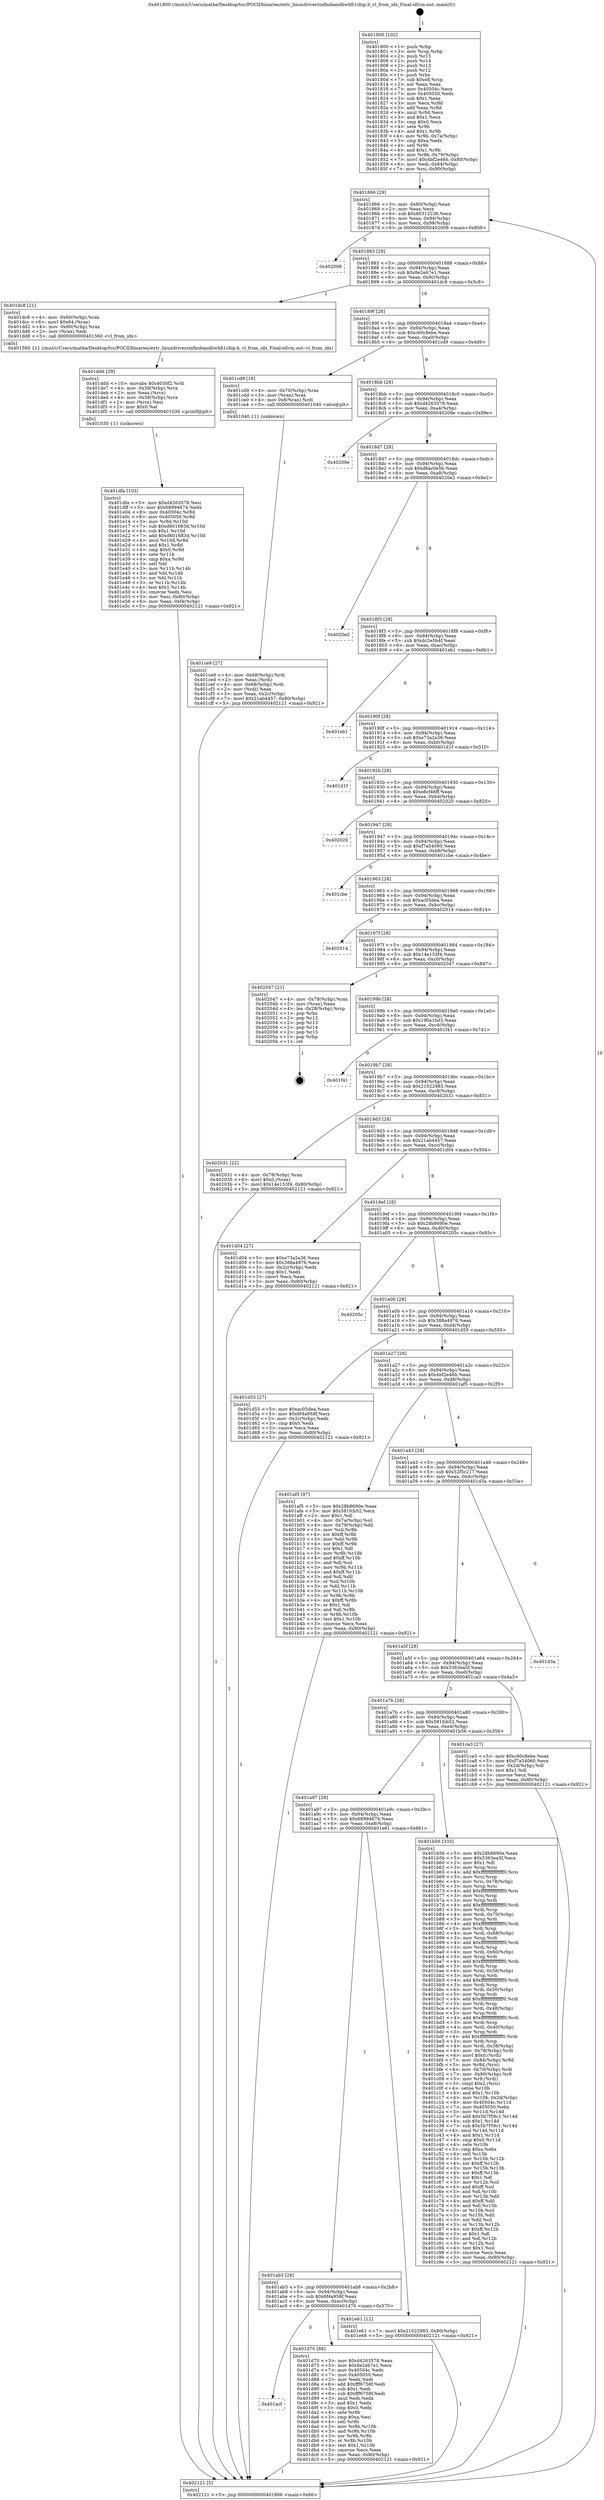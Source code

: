 digraph "0x401800" {
  label = "0x401800 (/mnt/c/Users/mathe/Desktop/tcc/POCII/binaries/extr_linuxdriversinfinibandhwhfi1chip.h_vl_from_idx_Final-ollvm.out::main(0))"
  labelloc = "t"
  node[shape=record]

  Entry [label="",width=0.3,height=0.3,shape=circle,fillcolor=black,style=filled]
  "0x401866" [label="{
     0x401866 [29]\l
     | [instrs]\l
     &nbsp;&nbsp;0x401866 \<+3\>: mov -0x80(%rbp),%eax\l
     &nbsp;&nbsp;0x401869 \<+2\>: mov %eax,%ecx\l
     &nbsp;&nbsp;0x40186b \<+6\>: sub $0x80312236,%ecx\l
     &nbsp;&nbsp;0x401871 \<+6\>: mov %eax,-0x94(%rbp)\l
     &nbsp;&nbsp;0x401877 \<+6\>: mov %ecx,-0x98(%rbp)\l
     &nbsp;&nbsp;0x40187d \<+6\>: je 0000000000402008 \<main+0x808\>\l
  }"]
  "0x402008" [label="{
     0x402008\l
  }", style=dashed]
  "0x401883" [label="{
     0x401883 [28]\l
     | [instrs]\l
     &nbsp;&nbsp;0x401883 \<+5\>: jmp 0000000000401888 \<main+0x88\>\l
     &nbsp;&nbsp;0x401888 \<+6\>: mov -0x94(%rbp),%eax\l
     &nbsp;&nbsp;0x40188e \<+5\>: sub $0x8e2eb7e1,%eax\l
     &nbsp;&nbsp;0x401893 \<+6\>: mov %eax,-0x9c(%rbp)\l
     &nbsp;&nbsp;0x401899 \<+6\>: je 0000000000401dc8 \<main+0x5c8\>\l
  }"]
  Exit [label="",width=0.3,height=0.3,shape=circle,fillcolor=black,style=filled,peripheries=2]
  "0x401dc8" [label="{
     0x401dc8 [21]\l
     | [instrs]\l
     &nbsp;&nbsp;0x401dc8 \<+4\>: mov -0x60(%rbp),%rax\l
     &nbsp;&nbsp;0x401dcc \<+6\>: movl $0x64,(%rax)\l
     &nbsp;&nbsp;0x401dd2 \<+4\>: mov -0x60(%rbp),%rax\l
     &nbsp;&nbsp;0x401dd6 \<+2\>: mov (%rax),%edi\l
     &nbsp;&nbsp;0x401dd8 \<+5\>: call 0000000000401560 \<vl_from_idx\>\l
     | [calls]\l
     &nbsp;&nbsp;0x401560 \{1\} (/mnt/c/Users/mathe/Desktop/tcc/POCII/binaries/extr_linuxdriversinfinibandhwhfi1chip.h_vl_from_idx_Final-ollvm.out::vl_from_idx)\l
  }"]
  "0x40189f" [label="{
     0x40189f [28]\l
     | [instrs]\l
     &nbsp;&nbsp;0x40189f \<+5\>: jmp 00000000004018a4 \<main+0xa4\>\l
     &nbsp;&nbsp;0x4018a4 \<+6\>: mov -0x94(%rbp),%eax\l
     &nbsp;&nbsp;0x4018aa \<+5\>: sub $0xc60c8ebe,%eax\l
     &nbsp;&nbsp;0x4018af \<+6\>: mov %eax,-0xa0(%rbp)\l
     &nbsp;&nbsp;0x4018b5 \<+6\>: je 0000000000401cd9 \<main+0x4d9\>\l
  }"]
  "0x401dfa" [label="{
     0x401dfa [103]\l
     | [instrs]\l
     &nbsp;&nbsp;0x401dfa \<+5\>: mov $0xd4263578,%esi\l
     &nbsp;&nbsp;0x401dff \<+5\>: mov $0x68994674,%edx\l
     &nbsp;&nbsp;0x401e04 \<+8\>: mov 0x40504c,%r8d\l
     &nbsp;&nbsp;0x401e0c \<+8\>: mov 0x405050,%r9d\l
     &nbsp;&nbsp;0x401e14 \<+3\>: mov %r8d,%r10d\l
     &nbsp;&nbsp;0x401e17 \<+7\>: sub $0xd601683d,%r10d\l
     &nbsp;&nbsp;0x401e1e \<+4\>: sub $0x1,%r10d\l
     &nbsp;&nbsp;0x401e22 \<+7\>: add $0xd601683d,%r10d\l
     &nbsp;&nbsp;0x401e29 \<+4\>: imul %r10d,%r8d\l
     &nbsp;&nbsp;0x401e2d \<+4\>: and $0x1,%r8d\l
     &nbsp;&nbsp;0x401e31 \<+4\>: cmp $0x0,%r8d\l
     &nbsp;&nbsp;0x401e35 \<+4\>: sete %r11b\l
     &nbsp;&nbsp;0x401e39 \<+4\>: cmp $0xa,%r9d\l
     &nbsp;&nbsp;0x401e3d \<+3\>: setl %bl\l
     &nbsp;&nbsp;0x401e40 \<+3\>: mov %r11b,%r14b\l
     &nbsp;&nbsp;0x401e43 \<+3\>: and %bl,%r14b\l
     &nbsp;&nbsp;0x401e46 \<+3\>: xor %bl,%r11b\l
     &nbsp;&nbsp;0x401e49 \<+3\>: or %r11b,%r14b\l
     &nbsp;&nbsp;0x401e4c \<+4\>: test $0x1,%r14b\l
     &nbsp;&nbsp;0x401e50 \<+3\>: cmovne %edx,%esi\l
     &nbsp;&nbsp;0x401e53 \<+3\>: mov %esi,-0x80(%rbp)\l
     &nbsp;&nbsp;0x401e56 \<+6\>: mov %eax,-0xf4(%rbp)\l
     &nbsp;&nbsp;0x401e5c \<+5\>: jmp 0000000000402121 \<main+0x921\>\l
  }"]
  "0x401cd9" [label="{
     0x401cd9 [16]\l
     | [instrs]\l
     &nbsp;&nbsp;0x401cd9 \<+4\>: mov -0x70(%rbp),%rax\l
     &nbsp;&nbsp;0x401cdd \<+3\>: mov (%rax),%rax\l
     &nbsp;&nbsp;0x401ce0 \<+4\>: mov 0x8(%rax),%rdi\l
     &nbsp;&nbsp;0x401ce4 \<+5\>: call 0000000000401040 \<atoi@plt\>\l
     | [calls]\l
     &nbsp;&nbsp;0x401040 \{1\} (unknown)\l
  }"]
  "0x4018bb" [label="{
     0x4018bb [28]\l
     | [instrs]\l
     &nbsp;&nbsp;0x4018bb \<+5\>: jmp 00000000004018c0 \<main+0xc0\>\l
     &nbsp;&nbsp;0x4018c0 \<+6\>: mov -0x94(%rbp),%eax\l
     &nbsp;&nbsp;0x4018c6 \<+5\>: sub $0xd4263578,%eax\l
     &nbsp;&nbsp;0x4018cb \<+6\>: mov %eax,-0xa4(%rbp)\l
     &nbsp;&nbsp;0x4018d1 \<+6\>: je 000000000040209e \<main+0x89e\>\l
  }"]
  "0x401ddd" [label="{
     0x401ddd [29]\l
     | [instrs]\l
     &nbsp;&nbsp;0x401ddd \<+10\>: movabs $0x4030f2,%rdi\l
     &nbsp;&nbsp;0x401de7 \<+4\>: mov -0x58(%rbp),%rcx\l
     &nbsp;&nbsp;0x401deb \<+2\>: mov %eax,(%rcx)\l
     &nbsp;&nbsp;0x401ded \<+4\>: mov -0x58(%rbp),%rcx\l
     &nbsp;&nbsp;0x401df1 \<+2\>: mov (%rcx),%esi\l
     &nbsp;&nbsp;0x401df3 \<+2\>: mov $0x0,%al\l
     &nbsp;&nbsp;0x401df5 \<+5\>: call 0000000000401030 \<printf@plt\>\l
     | [calls]\l
     &nbsp;&nbsp;0x401030 \{1\} (unknown)\l
  }"]
  "0x40209e" [label="{
     0x40209e\l
  }", style=dashed]
  "0x4018d7" [label="{
     0x4018d7 [28]\l
     | [instrs]\l
     &nbsp;&nbsp;0x4018d7 \<+5\>: jmp 00000000004018dc \<main+0xdc\>\l
     &nbsp;&nbsp;0x4018dc \<+6\>: mov -0x94(%rbp),%eax\l
     &nbsp;&nbsp;0x4018e2 \<+5\>: sub $0xd6ac0e5b,%eax\l
     &nbsp;&nbsp;0x4018e7 \<+6\>: mov %eax,-0xa8(%rbp)\l
     &nbsp;&nbsp;0x4018ed \<+6\>: je 00000000004020e2 \<main+0x8e2\>\l
  }"]
  "0x401acf" [label="{
     0x401acf\l
  }", style=dashed]
  "0x4020e2" [label="{
     0x4020e2\l
  }", style=dashed]
  "0x4018f3" [label="{
     0x4018f3 [28]\l
     | [instrs]\l
     &nbsp;&nbsp;0x4018f3 \<+5\>: jmp 00000000004018f8 \<main+0xf8\>\l
     &nbsp;&nbsp;0x4018f8 \<+6\>: mov -0x94(%rbp),%eax\l
     &nbsp;&nbsp;0x4018fe \<+5\>: sub $0xdc2e5b4f,%eax\l
     &nbsp;&nbsp;0x401903 \<+6\>: mov %eax,-0xac(%rbp)\l
     &nbsp;&nbsp;0x401909 \<+6\>: je 0000000000401eb1 \<main+0x6b1\>\l
  }"]
  "0x401d70" [label="{
     0x401d70 [88]\l
     | [instrs]\l
     &nbsp;&nbsp;0x401d70 \<+5\>: mov $0xd4263578,%eax\l
     &nbsp;&nbsp;0x401d75 \<+5\>: mov $0x8e2eb7e1,%ecx\l
     &nbsp;&nbsp;0x401d7a \<+7\>: mov 0x40504c,%edx\l
     &nbsp;&nbsp;0x401d81 \<+7\>: mov 0x405050,%esi\l
     &nbsp;&nbsp;0x401d88 \<+2\>: mov %edx,%edi\l
     &nbsp;&nbsp;0x401d8a \<+6\>: add $0xfff6758f,%edi\l
     &nbsp;&nbsp;0x401d90 \<+3\>: sub $0x1,%edi\l
     &nbsp;&nbsp;0x401d93 \<+6\>: sub $0xfff6758f,%edi\l
     &nbsp;&nbsp;0x401d99 \<+3\>: imul %edi,%edx\l
     &nbsp;&nbsp;0x401d9c \<+3\>: and $0x1,%edx\l
     &nbsp;&nbsp;0x401d9f \<+3\>: cmp $0x0,%edx\l
     &nbsp;&nbsp;0x401da2 \<+4\>: sete %r8b\l
     &nbsp;&nbsp;0x401da6 \<+3\>: cmp $0xa,%esi\l
     &nbsp;&nbsp;0x401da9 \<+4\>: setl %r9b\l
     &nbsp;&nbsp;0x401dad \<+3\>: mov %r8b,%r10b\l
     &nbsp;&nbsp;0x401db0 \<+3\>: and %r9b,%r10b\l
     &nbsp;&nbsp;0x401db3 \<+3\>: xor %r9b,%r8b\l
     &nbsp;&nbsp;0x401db6 \<+3\>: or %r8b,%r10b\l
     &nbsp;&nbsp;0x401db9 \<+4\>: test $0x1,%r10b\l
     &nbsp;&nbsp;0x401dbd \<+3\>: cmovne %ecx,%eax\l
     &nbsp;&nbsp;0x401dc0 \<+3\>: mov %eax,-0x80(%rbp)\l
     &nbsp;&nbsp;0x401dc3 \<+5\>: jmp 0000000000402121 \<main+0x921\>\l
  }"]
  "0x401eb1" [label="{
     0x401eb1\l
  }", style=dashed]
  "0x40190f" [label="{
     0x40190f [28]\l
     | [instrs]\l
     &nbsp;&nbsp;0x40190f \<+5\>: jmp 0000000000401914 \<main+0x114\>\l
     &nbsp;&nbsp;0x401914 \<+6\>: mov -0x94(%rbp),%eax\l
     &nbsp;&nbsp;0x40191a \<+5\>: sub $0xe73a2a36,%eax\l
     &nbsp;&nbsp;0x40191f \<+6\>: mov %eax,-0xb0(%rbp)\l
     &nbsp;&nbsp;0x401925 \<+6\>: je 0000000000401d1f \<main+0x51f\>\l
  }"]
  "0x401ab3" [label="{
     0x401ab3 [28]\l
     | [instrs]\l
     &nbsp;&nbsp;0x401ab3 \<+5\>: jmp 0000000000401ab8 \<main+0x2b8\>\l
     &nbsp;&nbsp;0x401ab8 \<+6\>: mov -0x94(%rbp),%eax\l
     &nbsp;&nbsp;0x401abe \<+5\>: sub $0x6f4a958f,%eax\l
     &nbsp;&nbsp;0x401ac3 \<+6\>: mov %eax,-0xec(%rbp)\l
     &nbsp;&nbsp;0x401ac9 \<+6\>: je 0000000000401d70 \<main+0x570\>\l
  }"]
  "0x401d1f" [label="{
     0x401d1f\l
  }", style=dashed]
  "0x40192b" [label="{
     0x40192b [28]\l
     | [instrs]\l
     &nbsp;&nbsp;0x40192b \<+5\>: jmp 0000000000401930 \<main+0x130\>\l
     &nbsp;&nbsp;0x401930 \<+6\>: mov -0x94(%rbp),%eax\l
     &nbsp;&nbsp;0x401936 \<+5\>: sub $0xe8cf46ff,%eax\l
     &nbsp;&nbsp;0x40193b \<+6\>: mov %eax,-0xb4(%rbp)\l
     &nbsp;&nbsp;0x401941 \<+6\>: je 0000000000402020 \<main+0x820\>\l
  }"]
  "0x401e61" [label="{
     0x401e61 [12]\l
     | [instrs]\l
     &nbsp;&nbsp;0x401e61 \<+7\>: movl $0x21022983,-0x80(%rbp)\l
     &nbsp;&nbsp;0x401e68 \<+5\>: jmp 0000000000402121 \<main+0x921\>\l
  }"]
  "0x402020" [label="{
     0x402020\l
  }", style=dashed]
  "0x401947" [label="{
     0x401947 [28]\l
     | [instrs]\l
     &nbsp;&nbsp;0x401947 \<+5\>: jmp 000000000040194c \<main+0x14c\>\l
     &nbsp;&nbsp;0x40194c \<+6\>: mov -0x94(%rbp),%eax\l
     &nbsp;&nbsp;0x401952 \<+5\>: sub $0xf7a54060,%eax\l
     &nbsp;&nbsp;0x401957 \<+6\>: mov %eax,-0xb8(%rbp)\l
     &nbsp;&nbsp;0x40195d \<+6\>: je 0000000000401cbe \<main+0x4be\>\l
  }"]
  "0x401ce9" [label="{
     0x401ce9 [27]\l
     | [instrs]\l
     &nbsp;&nbsp;0x401ce9 \<+4\>: mov -0x68(%rbp),%rdi\l
     &nbsp;&nbsp;0x401ced \<+2\>: mov %eax,(%rdi)\l
     &nbsp;&nbsp;0x401cef \<+4\>: mov -0x68(%rbp),%rdi\l
     &nbsp;&nbsp;0x401cf3 \<+2\>: mov (%rdi),%eax\l
     &nbsp;&nbsp;0x401cf5 \<+3\>: mov %eax,-0x2c(%rbp)\l
     &nbsp;&nbsp;0x401cf8 \<+7\>: movl $0x21ab4457,-0x80(%rbp)\l
     &nbsp;&nbsp;0x401cff \<+5\>: jmp 0000000000402121 \<main+0x921\>\l
  }"]
  "0x401cbe" [label="{
     0x401cbe\l
  }", style=dashed]
  "0x401963" [label="{
     0x401963 [28]\l
     | [instrs]\l
     &nbsp;&nbsp;0x401963 \<+5\>: jmp 0000000000401968 \<main+0x168\>\l
     &nbsp;&nbsp;0x401968 \<+6\>: mov -0x94(%rbp),%eax\l
     &nbsp;&nbsp;0x40196e \<+5\>: sub $0xac05dea,%eax\l
     &nbsp;&nbsp;0x401973 \<+6\>: mov %eax,-0xbc(%rbp)\l
     &nbsp;&nbsp;0x401979 \<+6\>: je 0000000000402014 \<main+0x814\>\l
  }"]
  "0x401a97" [label="{
     0x401a97 [28]\l
     | [instrs]\l
     &nbsp;&nbsp;0x401a97 \<+5\>: jmp 0000000000401a9c \<main+0x29c\>\l
     &nbsp;&nbsp;0x401a9c \<+6\>: mov -0x94(%rbp),%eax\l
     &nbsp;&nbsp;0x401aa2 \<+5\>: sub $0x68994674,%eax\l
     &nbsp;&nbsp;0x401aa7 \<+6\>: mov %eax,-0xe8(%rbp)\l
     &nbsp;&nbsp;0x401aad \<+6\>: je 0000000000401e61 \<main+0x661\>\l
  }"]
  "0x402014" [label="{
     0x402014\l
  }", style=dashed]
  "0x40197f" [label="{
     0x40197f [28]\l
     | [instrs]\l
     &nbsp;&nbsp;0x40197f \<+5\>: jmp 0000000000401984 \<main+0x184\>\l
     &nbsp;&nbsp;0x401984 \<+6\>: mov -0x94(%rbp),%eax\l
     &nbsp;&nbsp;0x40198a \<+5\>: sub $0x14e153f4,%eax\l
     &nbsp;&nbsp;0x40198f \<+6\>: mov %eax,-0xc0(%rbp)\l
     &nbsp;&nbsp;0x401995 \<+6\>: je 0000000000402047 \<main+0x847\>\l
  }"]
  "0x401b56" [label="{
     0x401b56 [333]\l
     | [instrs]\l
     &nbsp;&nbsp;0x401b56 \<+5\>: mov $0x28b8690e,%eax\l
     &nbsp;&nbsp;0x401b5b \<+5\>: mov $0x5363ea5f,%ecx\l
     &nbsp;&nbsp;0x401b60 \<+2\>: mov $0x1,%dl\l
     &nbsp;&nbsp;0x401b62 \<+3\>: mov %rsp,%rsi\l
     &nbsp;&nbsp;0x401b65 \<+4\>: add $0xfffffffffffffff0,%rsi\l
     &nbsp;&nbsp;0x401b69 \<+3\>: mov %rsi,%rsp\l
     &nbsp;&nbsp;0x401b6c \<+4\>: mov %rsi,-0x78(%rbp)\l
     &nbsp;&nbsp;0x401b70 \<+3\>: mov %rsp,%rsi\l
     &nbsp;&nbsp;0x401b73 \<+4\>: add $0xfffffffffffffff0,%rsi\l
     &nbsp;&nbsp;0x401b77 \<+3\>: mov %rsi,%rsp\l
     &nbsp;&nbsp;0x401b7a \<+3\>: mov %rsp,%rdi\l
     &nbsp;&nbsp;0x401b7d \<+4\>: add $0xfffffffffffffff0,%rdi\l
     &nbsp;&nbsp;0x401b81 \<+3\>: mov %rdi,%rsp\l
     &nbsp;&nbsp;0x401b84 \<+4\>: mov %rdi,-0x70(%rbp)\l
     &nbsp;&nbsp;0x401b88 \<+3\>: mov %rsp,%rdi\l
     &nbsp;&nbsp;0x401b8b \<+4\>: add $0xfffffffffffffff0,%rdi\l
     &nbsp;&nbsp;0x401b8f \<+3\>: mov %rdi,%rsp\l
     &nbsp;&nbsp;0x401b92 \<+4\>: mov %rdi,-0x68(%rbp)\l
     &nbsp;&nbsp;0x401b96 \<+3\>: mov %rsp,%rdi\l
     &nbsp;&nbsp;0x401b99 \<+4\>: add $0xfffffffffffffff0,%rdi\l
     &nbsp;&nbsp;0x401b9d \<+3\>: mov %rdi,%rsp\l
     &nbsp;&nbsp;0x401ba0 \<+4\>: mov %rdi,-0x60(%rbp)\l
     &nbsp;&nbsp;0x401ba4 \<+3\>: mov %rsp,%rdi\l
     &nbsp;&nbsp;0x401ba7 \<+4\>: add $0xfffffffffffffff0,%rdi\l
     &nbsp;&nbsp;0x401bab \<+3\>: mov %rdi,%rsp\l
     &nbsp;&nbsp;0x401bae \<+4\>: mov %rdi,-0x58(%rbp)\l
     &nbsp;&nbsp;0x401bb2 \<+3\>: mov %rsp,%rdi\l
     &nbsp;&nbsp;0x401bb5 \<+4\>: add $0xfffffffffffffff0,%rdi\l
     &nbsp;&nbsp;0x401bb9 \<+3\>: mov %rdi,%rsp\l
     &nbsp;&nbsp;0x401bbc \<+4\>: mov %rdi,-0x50(%rbp)\l
     &nbsp;&nbsp;0x401bc0 \<+3\>: mov %rsp,%rdi\l
     &nbsp;&nbsp;0x401bc3 \<+4\>: add $0xfffffffffffffff0,%rdi\l
     &nbsp;&nbsp;0x401bc7 \<+3\>: mov %rdi,%rsp\l
     &nbsp;&nbsp;0x401bca \<+4\>: mov %rdi,-0x48(%rbp)\l
     &nbsp;&nbsp;0x401bce \<+3\>: mov %rsp,%rdi\l
     &nbsp;&nbsp;0x401bd1 \<+4\>: add $0xfffffffffffffff0,%rdi\l
     &nbsp;&nbsp;0x401bd5 \<+3\>: mov %rdi,%rsp\l
     &nbsp;&nbsp;0x401bd8 \<+4\>: mov %rdi,-0x40(%rbp)\l
     &nbsp;&nbsp;0x401bdc \<+3\>: mov %rsp,%rdi\l
     &nbsp;&nbsp;0x401bdf \<+4\>: add $0xfffffffffffffff0,%rdi\l
     &nbsp;&nbsp;0x401be3 \<+3\>: mov %rdi,%rsp\l
     &nbsp;&nbsp;0x401be6 \<+4\>: mov %rdi,-0x38(%rbp)\l
     &nbsp;&nbsp;0x401bea \<+4\>: mov -0x78(%rbp),%rdi\l
     &nbsp;&nbsp;0x401bee \<+6\>: movl $0x0,(%rdi)\l
     &nbsp;&nbsp;0x401bf4 \<+7\>: mov -0x84(%rbp),%r8d\l
     &nbsp;&nbsp;0x401bfb \<+3\>: mov %r8d,(%rsi)\l
     &nbsp;&nbsp;0x401bfe \<+4\>: mov -0x70(%rbp),%rdi\l
     &nbsp;&nbsp;0x401c02 \<+7\>: mov -0x90(%rbp),%r9\l
     &nbsp;&nbsp;0x401c09 \<+3\>: mov %r9,(%rdi)\l
     &nbsp;&nbsp;0x401c0c \<+3\>: cmpl $0x2,(%rsi)\l
     &nbsp;&nbsp;0x401c0f \<+4\>: setne %r10b\l
     &nbsp;&nbsp;0x401c13 \<+4\>: and $0x1,%r10b\l
     &nbsp;&nbsp;0x401c17 \<+4\>: mov %r10b,-0x2d(%rbp)\l
     &nbsp;&nbsp;0x401c1b \<+8\>: mov 0x40504c,%r11d\l
     &nbsp;&nbsp;0x401c23 \<+7\>: mov 0x405050,%ebx\l
     &nbsp;&nbsp;0x401c2a \<+3\>: mov %r11d,%r14d\l
     &nbsp;&nbsp;0x401c2d \<+7\>: add $0x5b7f59c1,%r14d\l
     &nbsp;&nbsp;0x401c34 \<+4\>: sub $0x1,%r14d\l
     &nbsp;&nbsp;0x401c38 \<+7\>: sub $0x5b7f59c1,%r14d\l
     &nbsp;&nbsp;0x401c3f \<+4\>: imul %r14d,%r11d\l
     &nbsp;&nbsp;0x401c43 \<+4\>: and $0x1,%r11d\l
     &nbsp;&nbsp;0x401c47 \<+4\>: cmp $0x0,%r11d\l
     &nbsp;&nbsp;0x401c4b \<+4\>: sete %r10b\l
     &nbsp;&nbsp;0x401c4f \<+3\>: cmp $0xa,%ebx\l
     &nbsp;&nbsp;0x401c52 \<+4\>: setl %r15b\l
     &nbsp;&nbsp;0x401c56 \<+3\>: mov %r10b,%r12b\l
     &nbsp;&nbsp;0x401c59 \<+4\>: xor $0xff,%r12b\l
     &nbsp;&nbsp;0x401c5d \<+3\>: mov %r15b,%r13b\l
     &nbsp;&nbsp;0x401c60 \<+4\>: xor $0xff,%r13b\l
     &nbsp;&nbsp;0x401c64 \<+3\>: xor $0x1,%dl\l
     &nbsp;&nbsp;0x401c67 \<+3\>: mov %r12b,%sil\l
     &nbsp;&nbsp;0x401c6a \<+4\>: and $0xff,%sil\l
     &nbsp;&nbsp;0x401c6e \<+3\>: and %dl,%r10b\l
     &nbsp;&nbsp;0x401c71 \<+3\>: mov %r13b,%dil\l
     &nbsp;&nbsp;0x401c74 \<+4\>: and $0xff,%dil\l
     &nbsp;&nbsp;0x401c78 \<+3\>: and %dl,%r15b\l
     &nbsp;&nbsp;0x401c7b \<+3\>: or %r10b,%sil\l
     &nbsp;&nbsp;0x401c7e \<+3\>: or %r15b,%dil\l
     &nbsp;&nbsp;0x401c81 \<+3\>: xor %dil,%sil\l
     &nbsp;&nbsp;0x401c84 \<+3\>: or %r13b,%r12b\l
     &nbsp;&nbsp;0x401c87 \<+4\>: xor $0xff,%r12b\l
     &nbsp;&nbsp;0x401c8b \<+3\>: or $0x1,%dl\l
     &nbsp;&nbsp;0x401c8e \<+3\>: and %dl,%r12b\l
     &nbsp;&nbsp;0x401c91 \<+3\>: or %r12b,%sil\l
     &nbsp;&nbsp;0x401c94 \<+4\>: test $0x1,%sil\l
     &nbsp;&nbsp;0x401c98 \<+3\>: cmovne %ecx,%eax\l
     &nbsp;&nbsp;0x401c9b \<+3\>: mov %eax,-0x80(%rbp)\l
     &nbsp;&nbsp;0x401c9e \<+5\>: jmp 0000000000402121 \<main+0x921\>\l
  }"]
  "0x402047" [label="{
     0x402047 [21]\l
     | [instrs]\l
     &nbsp;&nbsp;0x402047 \<+4\>: mov -0x78(%rbp),%rax\l
     &nbsp;&nbsp;0x40204b \<+2\>: mov (%rax),%eax\l
     &nbsp;&nbsp;0x40204d \<+4\>: lea -0x28(%rbp),%rsp\l
     &nbsp;&nbsp;0x402051 \<+1\>: pop %rbx\l
     &nbsp;&nbsp;0x402052 \<+2\>: pop %r12\l
     &nbsp;&nbsp;0x402054 \<+2\>: pop %r13\l
     &nbsp;&nbsp;0x402056 \<+2\>: pop %r14\l
     &nbsp;&nbsp;0x402058 \<+2\>: pop %r15\l
     &nbsp;&nbsp;0x40205a \<+1\>: pop %rbp\l
     &nbsp;&nbsp;0x40205b \<+1\>: ret\l
  }"]
  "0x40199b" [label="{
     0x40199b [28]\l
     | [instrs]\l
     &nbsp;&nbsp;0x40199b \<+5\>: jmp 00000000004019a0 \<main+0x1a0\>\l
     &nbsp;&nbsp;0x4019a0 \<+6\>: mov -0x94(%rbp),%eax\l
     &nbsp;&nbsp;0x4019a6 \<+5\>: sub $0x190a1bd3,%eax\l
     &nbsp;&nbsp;0x4019ab \<+6\>: mov %eax,-0xc4(%rbp)\l
     &nbsp;&nbsp;0x4019b1 \<+6\>: je 0000000000401f41 \<main+0x741\>\l
  }"]
  "0x401a7b" [label="{
     0x401a7b [28]\l
     | [instrs]\l
     &nbsp;&nbsp;0x401a7b \<+5\>: jmp 0000000000401a80 \<main+0x280\>\l
     &nbsp;&nbsp;0x401a80 \<+6\>: mov -0x94(%rbp),%eax\l
     &nbsp;&nbsp;0x401a86 \<+5\>: sub $0x581fcb52,%eax\l
     &nbsp;&nbsp;0x401a8b \<+6\>: mov %eax,-0xe4(%rbp)\l
     &nbsp;&nbsp;0x401a91 \<+6\>: je 0000000000401b56 \<main+0x356\>\l
  }"]
  "0x401f41" [label="{
     0x401f41\l
  }", style=dashed]
  "0x4019b7" [label="{
     0x4019b7 [28]\l
     | [instrs]\l
     &nbsp;&nbsp;0x4019b7 \<+5\>: jmp 00000000004019bc \<main+0x1bc\>\l
     &nbsp;&nbsp;0x4019bc \<+6\>: mov -0x94(%rbp),%eax\l
     &nbsp;&nbsp;0x4019c2 \<+5\>: sub $0x21022983,%eax\l
     &nbsp;&nbsp;0x4019c7 \<+6\>: mov %eax,-0xc8(%rbp)\l
     &nbsp;&nbsp;0x4019cd \<+6\>: je 0000000000402031 \<main+0x831\>\l
  }"]
  "0x401ca3" [label="{
     0x401ca3 [27]\l
     | [instrs]\l
     &nbsp;&nbsp;0x401ca3 \<+5\>: mov $0xc60c8ebe,%eax\l
     &nbsp;&nbsp;0x401ca8 \<+5\>: mov $0xf7a54060,%ecx\l
     &nbsp;&nbsp;0x401cad \<+3\>: mov -0x2d(%rbp),%dl\l
     &nbsp;&nbsp;0x401cb0 \<+3\>: test $0x1,%dl\l
     &nbsp;&nbsp;0x401cb3 \<+3\>: cmovne %ecx,%eax\l
     &nbsp;&nbsp;0x401cb6 \<+3\>: mov %eax,-0x80(%rbp)\l
     &nbsp;&nbsp;0x401cb9 \<+5\>: jmp 0000000000402121 \<main+0x921\>\l
  }"]
  "0x402031" [label="{
     0x402031 [22]\l
     | [instrs]\l
     &nbsp;&nbsp;0x402031 \<+4\>: mov -0x78(%rbp),%rax\l
     &nbsp;&nbsp;0x402035 \<+6\>: movl $0x0,(%rax)\l
     &nbsp;&nbsp;0x40203b \<+7\>: movl $0x14e153f4,-0x80(%rbp)\l
     &nbsp;&nbsp;0x402042 \<+5\>: jmp 0000000000402121 \<main+0x921\>\l
  }"]
  "0x4019d3" [label="{
     0x4019d3 [28]\l
     | [instrs]\l
     &nbsp;&nbsp;0x4019d3 \<+5\>: jmp 00000000004019d8 \<main+0x1d8\>\l
     &nbsp;&nbsp;0x4019d8 \<+6\>: mov -0x94(%rbp),%eax\l
     &nbsp;&nbsp;0x4019de \<+5\>: sub $0x21ab4457,%eax\l
     &nbsp;&nbsp;0x4019e3 \<+6\>: mov %eax,-0xcc(%rbp)\l
     &nbsp;&nbsp;0x4019e9 \<+6\>: je 0000000000401d04 \<main+0x504\>\l
  }"]
  "0x401a5f" [label="{
     0x401a5f [28]\l
     | [instrs]\l
     &nbsp;&nbsp;0x401a5f \<+5\>: jmp 0000000000401a64 \<main+0x264\>\l
     &nbsp;&nbsp;0x401a64 \<+6\>: mov -0x94(%rbp),%eax\l
     &nbsp;&nbsp;0x401a6a \<+5\>: sub $0x5363ea5f,%eax\l
     &nbsp;&nbsp;0x401a6f \<+6\>: mov %eax,-0xe0(%rbp)\l
     &nbsp;&nbsp;0x401a75 \<+6\>: je 0000000000401ca3 \<main+0x4a3\>\l
  }"]
  "0x401d04" [label="{
     0x401d04 [27]\l
     | [instrs]\l
     &nbsp;&nbsp;0x401d04 \<+5\>: mov $0xe73a2a36,%eax\l
     &nbsp;&nbsp;0x401d09 \<+5\>: mov $0x388a4976,%ecx\l
     &nbsp;&nbsp;0x401d0e \<+3\>: mov -0x2c(%rbp),%edx\l
     &nbsp;&nbsp;0x401d11 \<+3\>: cmp $0x1,%edx\l
     &nbsp;&nbsp;0x401d14 \<+3\>: cmovl %ecx,%eax\l
     &nbsp;&nbsp;0x401d17 \<+3\>: mov %eax,-0x80(%rbp)\l
     &nbsp;&nbsp;0x401d1a \<+5\>: jmp 0000000000402121 \<main+0x921\>\l
  }"]
  "0x4019ef" [label="{
     0x4019ef [28]\l
     | [instrs]\l
     &nbsp;&nbsp;0x4019ef \<+5\>: jmp 00000000004019f4 \<main+0x1f4\>\l
     &nbsp;&nbsp;0x4019f4 \<+6\>: mov -0x94(%rbp),%eax\l
     &nbsp;&nbsp;0x4019fa \<+5\>: sub $0x28b8690e,%eax\l
     &nbsp;&nbsp;0x4019ff \<+6\>: mov %eax,-0xd0(%rbp)\l
     &nbsp;&nbsp;0x401a05 \<+6\>: je 000000000040205c \<main+0x85c\>\l
  }"]
  "0x401d3a" [label="{
     0x401d3a\l
  }", style=dashed]
  "0x40205c" [label="{
     0x40205c\l
  }", style=dashed]
  "0x401a0b" [label="{
     0x401a0b [28]\l
     | [instrs]\l
     &nbsp;&nbsp;0x401a0b \<+5\>: jmp 0000000000401a10 \<main+0x210\>\l
     &nbsp;&nbsp;0x401a10 \<+6\>: mov -0x94(%rbp),%eax\l
     &nbsp;&nbsp;0x401a16 \<+5\>: sub $0x388a4976,%eax\l
     &nbsp;&nbsp;0x401a1b \<+6\>: mov %eax,-0xd4(%rbp)\l
     &nbsp;&nbsp;0x401a21 \<+6\>: je 0000000000401d55 \<main+0x555\>\l
  }"]
  "0x401800" [label="{
     0x401800 [102]\l
     | [instrs]\l
     &nbsp;&nbsp;0x401800 \<+1\>: push %rbp\l
     &nbsp;&nbsp;0x401801 \<+3\>: mov %rsp,%rbp\l
     &nbsp;&nbsp;0x401804 \<+2\>: push %r15\l
     &nbsp;&nbsp;0x401806 \<+2\>: push %r14\l
     &nbsp;&nbsp;0x401808 \<+2\>: push %r13\l
     &nbsp;&nbsp;0x40180a \<+2\>: push %r12\l
     &nbsp;&nbsp;0x40180c \<+1\>: push %rbx\l
     &nbsp;&nbsp;0x40180d \<+7\>: sub $0xe8,%rsp\l
     &nbsp;&nbsp;0x401814 \<+2\>: xor %eax,%eax\l
     &nbsp;&nbsp;0x401816 \<+7\>: mov 0x40504c,%ecx\l
     &nbsp;&nbsp;0x40181d \<+7\>: mov 0x405050,%edx\l
     &nbsp;&nbsp;0x401824 \<+3\>: sub $0x1,%eax\l
     &nbsp;&nbsp;0x401827 \<+3\>: mov %ecx,%r8d\l
     &nbsp;&nbsp;0x40182a \<+3\>: add %eax,%r8d\l
     &nbsp;&nbsp;0x40182d \<+4\>: imul %r8d,%ecx\l
     &nbsp;&nbsp;0x401831 \<+3\>: and $0x1,%ecx\l
     &nbsp;&nbsp;0x401834 \<+3\>: cmp $0x0,%ecx\l
     &nbsp;&nbsp;0x401837 \<+4\>: sete %r9b\l
     &nbsp;&nbsp;0x40183b \<+4\>: and $0x1,%r9b\l
     &nbsp;&nbsp;0x40183f \<+4\>: mov %r9b,-0x7a(%rbp)\l
     &nbsp;&nbsp;0x401843 \<+3\>: cmp $0xa,%edx\l
     &nbsp;&nbsp;0x401846 \<+4\>: setl %r9b\l
     &nbsp;&nbsp;0x40184a \<+4\>: and $0x1,%r9b\l
     &nbsp;&nbsp;0x40184e \<+4\>: mov %r9b,-0x79(%rbp)\l
     &nbsp;&nbsp;0x401852 \<+7\>: movl $0x4bf2e46b,-0x80(%rbp)\l
     &nbsp;&nbsp;0x401859 \<+6\>: mov %edi,-0x84(%rbp)\l
     &nbsp;&nbsp;0x40185f \<+7\>: mov %rsi,-0x90(%rbp)\l
  }"]
  "0x401d55" [label="{
     0x401d55 [27]\l
     | [instrs]\l
     &nbsp;&nbsp;0x401d55 \<+5\>: mov $0xac05dea,%eax\l
     &nbsp;&nbsp;0x401d5a \<+5\>: mov $0x6f4a958f,%ecx\l
     &nbsp;&nbsp;0x401d5f \<+3\>: mov -0x2c(%rbp),%edx\l
     &nbsp;&nbsp;0x401d62 \<+3\>: cmp $0x0,%edx\l
     &nbsp;&nbsp;0x401d65 \<+3\>: cmove %ecx,%eax\l
     &nbsp;&nbsp;0x401d68 \<+3\>: mov %eax,-0x80(%rbp)\l
     &nbsp;&nbsp;0x401d6b \<+5\>: jmp 0000000000402121 \<main+0x921\>\l
  }"]
  "0x401a27" [label="{
     0x401a27 [28]\l
     | [instrs]\l
     &nbsp;&nbsp;0x401a27 \<+5\>: jmp 0000000000401a2c \<main+0x22c\>\l
     &nbsp;&nbsp;0x401a2c \<+6\>: mov -0x94(%rbp),%eax\l
     &nbsp;&nbsp;0x401a32 \<+5\>: sub $0x4bf2e46b,%eax\l
     &nbsp;&nbsp;0x401a37 \<+6\>: mov %eax,-0xd8(%rbp)\l
     &nbsp;&nbsp;0x401a3d \<+6\>: je 0000000000401af5 \<main+0x2f5\>\l
  }"]
  "0x402121" [label="{
     0x402121 [5]\l
     | [instrs]\l
     &nbsp;&nbsp;0x402121 \<+5\>: jmp 0000000000401866 \<main+0x66\>\l
  }"]
  "0x401af5" [label="{
     0x401af5 [97]\l
     | [instrs]\l
     &nbsp;&nbsp;0x401af5 \<+5\>: mov $0x28b8690e,%eax\l
     &nbsp;&nbsp;0x401afa \<+5\>: mov $0x581fcb52,%ecx\l
     &nbsp;&nbsp;0x401aff \<+2\>: mov $0x1,%dl\l
     &nbsp;&nbsp;0x401b01 \<+4\>: mov -0x7a(%rbp),%sil\l
     &nbsp;&nbsp;0x401b05 \<+4\>: mov -0x79(%rbp),%dil\l
     &nbsp;&nbsp;0x401b09 \<+3\>: mov %sil,%r8b\l
     &nbsp;&nbsp;0x401b0c \<+4\>: xor $0xff,%r8b\l
     &nbsp;&nbsp;0x401b10 \<+3\>: mov %dil,%r9b\l
     &nbsp;&nbsp;0x401b13 \<+4\>: xor $0xff,%r9b\l
     &nbsp;&nbsp;0x401b17 \<+3\>: xor $0x1,%dl\l
     &nbsp;&nbsp;0x401b1a \<+3\>: mov %r8b,%r10b\l
     &nbsp;&nbsp;0x401b1d \<+4\>: and $0xff,%r10b\l
     &nbsp;&nbsp;0x401b21 \<+3\>: and %dl,%sil\l
     &nbsp;&nbsp;0x401b24 \<+3\>: mov %r9b,%r11b\l
     &nbsp;&nbsp;0x401b27 \<+4\>: and $0xff,%r11b\l
     &nbsp;&nbsp;0x401b2b \<+3\>: and %dl,%dil\l
     &nbsp;&nbsp;0x401b2e \<+3\>: or %sil,%r10b\l
     &nbsp;&nbsp;0x401b31 \<+3\>: or %dil,%r11b\l
     &nbsp;&nbsp;0x401b34 \<+3\>: xor %r11b,%r10b\l
     &nbsp;&nbsp;0x401b37 \<+3\>: or %r9b,%r8b\l
     &nbsp;&nbsp;0x401b3a \<+4\>: xor $0xff,%r8b\l
     &nbsp;&nbsp;0x401b3e \<+3\>: or $0x1,%dl\l
     &nbsp;&nbsp;0x401b41 \<+3\>: and %dl,%r8b\l
     &nbsp;&nbsp;0x401b44 \<+3\>: or %r8b,%r10b\l
     &nbsp;&nbsp;0x401b47 \<+4\>: test $0x1,%r10b\l
     &nbsp;&nbsp;0x401b4b \<+3\>: cmovne %ecx,%eax\l
     &nbsp;&nbsp;0x401b4e \<+3\>: mov %eax,-0x80(%rbp)\l
     &nbsp;&nbsp;0x401b51 \<+5\>: jmp 0000000000402121 \<main+0x921\>\l
  }"]
  "0x401a43" [label="{
     0x401a43 [28]\l
     | [instrs]\l
     &nbsp;&nbsp;0x401a43 \<+5\>: jmp 0000000000401a48 \<main+0x248\>\l
     &nbsp;&nbsp;0x401a48 \<+6\>: mov -0x94(%rbp),%eax\l
     &nbsp;&nbsp;0x401a4e \<+5\>: sub $0x52f5c217,%eax\l
     &nbsp;&nbsp;0x401a53 \<+6\>: mov %eax,-0xdc(%rbp)\l
     &nbsp;&nbsp;0x401a59 \<+6\>: je 0000000000401d3a \<main+0x53a\>\l
  }"]
  Entry -> "0x401800" [label=" 1"]
  "0x401866" -> "0x402008" [label=" 0"]
  "0x401866" -> "0x401883" [label=" 11"]
  "0x402047" -> Exit [label=" 1"]
  "0x401883" -> "0x401dc8" [label=" 1"]
  "0x401883" -> "0x40189f" [label=" 10"]
  "0x402031" -> "0x402121" [label=" 1"]
  "0x40189f" -> "0x401cd9" [label=" 1"]
  "0x40189f" -> "0x4018bb" [label=" 9"]
  "0x401e61" -> "0x402121" [label=" 1"]
  "0x4018bb" -> "0x40209e" [label=" 0"]
  "0x4018bb" -> "0x4018d7" [label=" 9"]
  "0x401dfa" -> "0x402121" [label=" 1"]
  "0x4018d7" -> "0x4020e2" [label=" 0"]
  "0x4018d7" -> "0x4018f3" [label=" 9"]
  "0x401ddd" -> "0x401dfa" [label=" 1"]
  "0x4018f3" -> "0x401eb1" [label=" 0"]
  "0x4018f3" -> "0x40190f" [label=" 9"]
  "0x401dc8" -> "0x401ddd" [label=" 1"]
  "0x40190f" -> "0x401d1f" [label=" 0"]
  "0x40190f" -> "0x40192b" [label=" 9"]
  "0x401ab3" -> "0x401acf" [label=" 0"]
  "0x40192b" -> "0x402020" [label=" 0"]
  "0x40192b" -> "0x401947" [label=" 9"]
  "0x401ab3" -> "0x401d70" [label=" 1"]
  "0x401947" -> "0x401cbe" [label=" 0"]
  "0x401947" -> "0x401963" [label=" 9"]
  "0x401a97" -> "0x401ab3" [label=" 1"]
  "0x401963" -> "0x402014" [label=" 0"]
  "0x401963" -> "0x40197f" [label=" 9"]
  "0x401d70" -> "0x402121" [label=" 1"]
  "0x40197f" -> "0x402047" [label=" 1"]
  "0x40197f" -> "0x40199b" [label=" 8"]
  "0x401d55" -> "0x402121" [label=" 1"]
  "0x40199b" -> "0x401f41" [label=" 0"]
  "0x40199b" -> "0x4019b7" [label=" 8"]
  "0x401ce9" -> "0x402121" [label=" 1"]
  "0x4019b7" -> "0x402031" [label=" 1"]
  "0x4019b7" -> "0x4019d3" [label=" 7"]
  "0x401cd9" -> "0x401ce9" [label=" 1"]
  "0x4019d3" -> "0x401d04" [label=" 1"]
  "0x4019d3" -> "0x4019ef" [label=" 6"]
  "0x401b56" -> "0x402121" [label=" 1"]
  "0x4019ef" -> "0x40205c" [label=" 0"]
  "0x4019ef" -> "0x401a0b" [label=" 6"]
  "0x401a97" -> "0x401e61" [label=" 1"]
  "0x401a0b" -> "0x401d55" [label=" 1"]
  "0x401a0b" -> "0x401a27" [label=" 5"]
  "0x401a7b" -> "0x401b56" [label=" 1"]
  "0x401a27" -> "0x401af5" [label=" 1"]
  "0x401a27" -> "0x401a43" [label=" 4"]
  "0x401af5" -> "0x402121" [label=" 1"]
  "0x401800" -> "0x401866" [label=" 1"]
  "0x402121" -> "0x401866" [label=" 10"]
  "0x401a7b" -> "0x401a97" [label=" 2"]
  "0x401a43" -> "0x401d3a" [label=" 0"]
  "0x401a43" -> "0x401a5f" [label=" 4"]
  "0x401ca3" -> "0x402121" [label=" 1"]
  "0x401a5f" -> "0x401ca3" [label=" 1"]
  "0x401a5f" -> "0x401a7b" [label=" 3"]
  "0x401d04" -> "0x402121" [label=" 1"]
}
